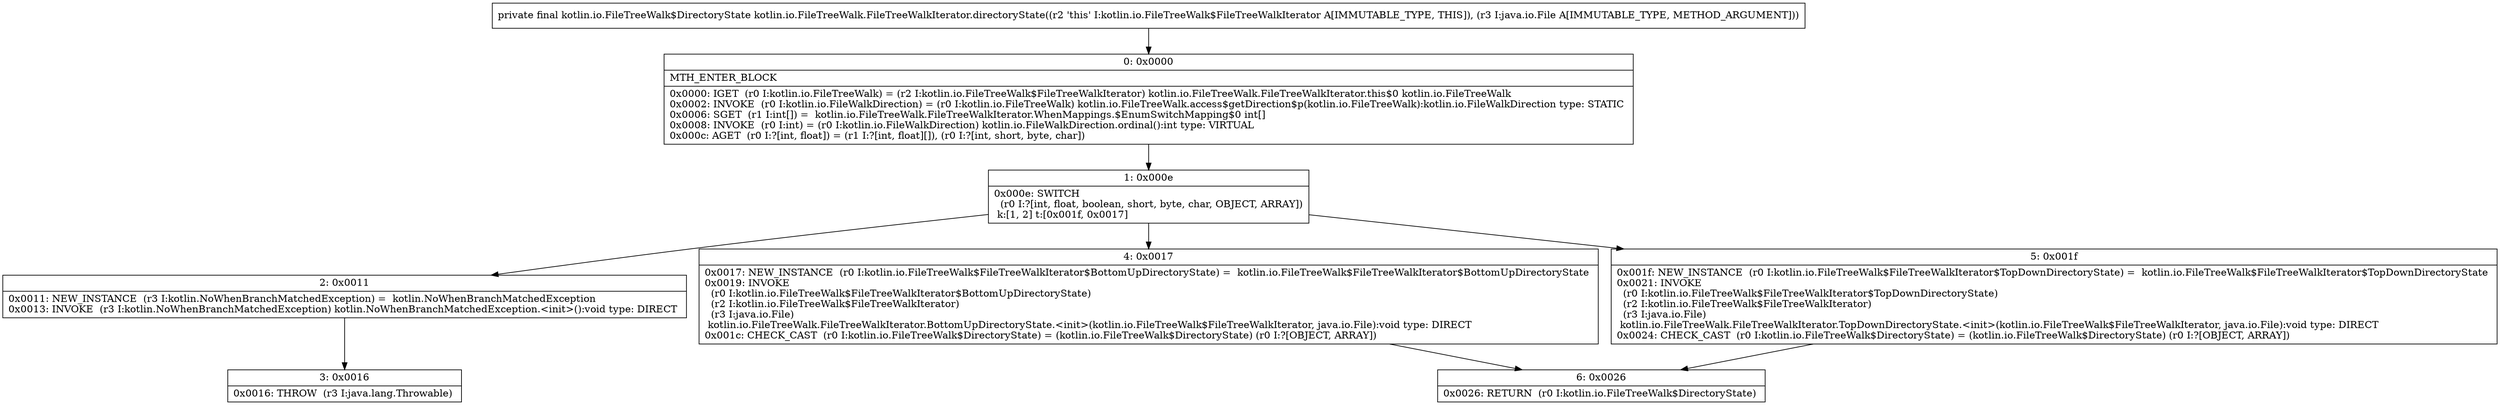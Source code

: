 digraph "CFG forkotlin.io.FileTreeWalk.FileTreeWalkIterator.directoryState(Ljava\/io\/File;)Lkotlin\/io\/FileTreeWalk$DirectoryState;" {
Node_0 [shape=record,label="{0\:\ 0x0000|MTH_ENTER_BLOCK\l|0x0000: IGET  (r0 I:kotlin.io.FileTreeWalk) = (r2 I:kotlin.io.FileTreeWalk$FileTreeWalkIterator) kotlin.io.FileTreeWalk.FileTreeWalkIterator.this$0 kotlin.io.FileTreeWalk \l0x0002: INVOKE  (r0 I:kotlin.io.FileWalkDirection) = (r0 I:kotlin.io.FileTreeWalk) kotlin.io.FileTreeWalk.access$getDirection$p(kotlin.io.FileTreeWalk):kotlin.io.FileWalkDirection type: STATIC \l0x0006: SGET  (r1 I:int[]) =  kotlin.io.FileTreeWalk.FileTreeWalkIterator.WhenMappings.$EnumSwitchMapping$0 int[] \l0x0008: INVOKE  (r0 I:int) = (r0 I:kotlin.io.FileWalkDirection) kotlin.io.FileWalkDirection.ordinal():int type: VIRTUAL \l0x000c: AGET  (r0 I:?[int, float]) = (r1 I:?[int, float][]), (r0 I:?[int, short, byte, char]) \l}"];
Node_1 [shape=record,label="{1\:\ 0x000e|0x000e: SWITCH  \l  (r0 I:?[int, float, boolean, short, byte, char, OBJECT, ARRAY])\l k:[1, 2] t:[0x001f, 0x0017] \l}"];
Node_2 [shape=record,label="{2\:\ 0x0011|0x0011: NEW_INSTANCE  (r3 I:kotlin.NoWhenBranchMatchedException) =  kotlin.NoWhenBranchMatchedException \l0x0013: INVOKE  (r3 I:kotlin.NoWhenBranchMatchedException) kotlin.NoWhenBranchMatchedException.\<init\>():void type: DIRECT \l}"];
Node_3 [shape=record,label="{3\:\ 0x0016|0x0016: THROW  (r3 I:java.lang.Throwable) \l}"];
Node_4 [shape=record,label="{4\:\ 0x0017|0x0017: NEW_INSTANCE  (r0 I:kotlin.io.FileTreeWalk$FileTreeWalkIterator$BottomUpDirectoryState) =  kotlin.io.FileTreeWalk$FileTreeWalkIterator$BottomUpDirectoryState \l0x0019: INVOKE  \l  (r0 I:kotlin.io.FileTreeWalk$FileTreeWalkIterator$BottomUpDirectoryState)\l  (r2 I:kotlin.io.FileTreeWalk$FileTreeWalkIterator)\l  (r3 I:java.io.File)\l kotlin.io.FileTreeWalk.FileTreeWalkIterator.BottomUpDirectoryState.\<init\>(kotlin.io.FileTreeWalk$FileTreeWalkIterator, java.io.File):void type: DIRECT \l0x001c: CHECK_CAST  (r0 I:kotlin.io.FileTreeWalk$DirectoryState) = (kotlin.io.FileTreeWalk$DirectoryState) (r0 I:?[OBJECT, ARRAY]) \l}"];
Node_5 [shape=record,label="{5\:\ 0x001f|0x001f: NEW_INSTANCE  (r0 I:kotlin.io.FileTreeWalk$FileTreeWalkIterator$TopDownDirectoryState) =  kotlin.io.FileTreeWalk$FileTreeWalkIterator$TopDownDirectoryState \l0x0021: INVOKE  \l  (r0 I:kotlin.io.FileTreeWalk$FileTreeWalkIterator$TopDownDirectoryState)\l  (r2 I:kotlin.io.FileTreeWalk$FileTreeWalkIterator)\l  (r3 I:java.io.File)\l kotlin.io.FileTreeWalk.FileTreeWalkIterator.TopDownDirectoryState.\<init\>(kotlin.io.FileTreeWalk$FileTreeWalkIterator, java.io.File):void type: DIRECT \l0x0024: CHECK_CAST  (r0 I:kotlin.io.FileTreeWalk$DirectoryState) = (kotlin.io.FileTreeWalk$DirectoryState) (r0 I:?[OBJECT, ARRAY]) \l}"];
Node_6 [shape=record,label="{6\:\ 0x0026|0x0026: RETURN  (r0 I:kotlin.io.FileTreeWalk$DirectoryState) \l}"];
MethodNode[shape=record,label="{private final kotlin.io.FileTreeWalk$DirectoryState kotlin.io.FileTreeWalk.FileTreeWalkIterator.directoryState((r2 'this' I:kotlin.io.FileTreeWalk$FileTreeWalkIterator A[IMMUTABLE_TYPE, THIS]), (r3 I:java.io.File A[IMMUTABLE_TYPE, METHOD_ARGUMENT])) }"];
MethodNode -> Node_0;
Node_0 -> Node_1;
Node_1 -> Node_2;
Node_1 -> Node_4;
Node_1 -> Node_5;
Node_2 -> Node_3;
Node_4 -> Node_6;
Node_5 -> Node_6;
}

